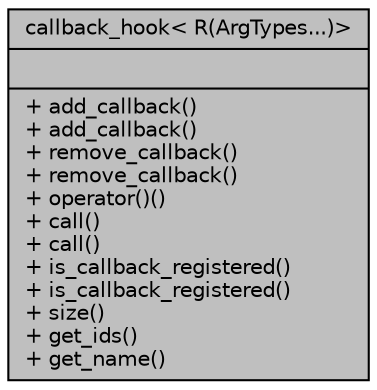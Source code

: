 digraph "callback_hook&lt; R(ArgTypes...)&gt;"
{
  edge [fontname="Helvetica",fontsize="10",labelfontname="Helvetica",labelfontsize="10"];
  node [fontname="Helvetica",fontsize="10",shape=record];
  Node0 [label="{callback_hook\< R(ArgTypes...)\>\n||+ add_callback()\l+ add_callback()\l+ remove_callback()\l+ remove_callback()\l+ operator()()\l+ call()\l+ call()\l+ is_callback_registered()\l+ is_callback_registered()\l+ size()\l+ get_ids()\l+ get_name()\l}",height=0.2,width=0.4,color="black", fillcolor="grey75", style="filled", fontcolor="black"];
}
